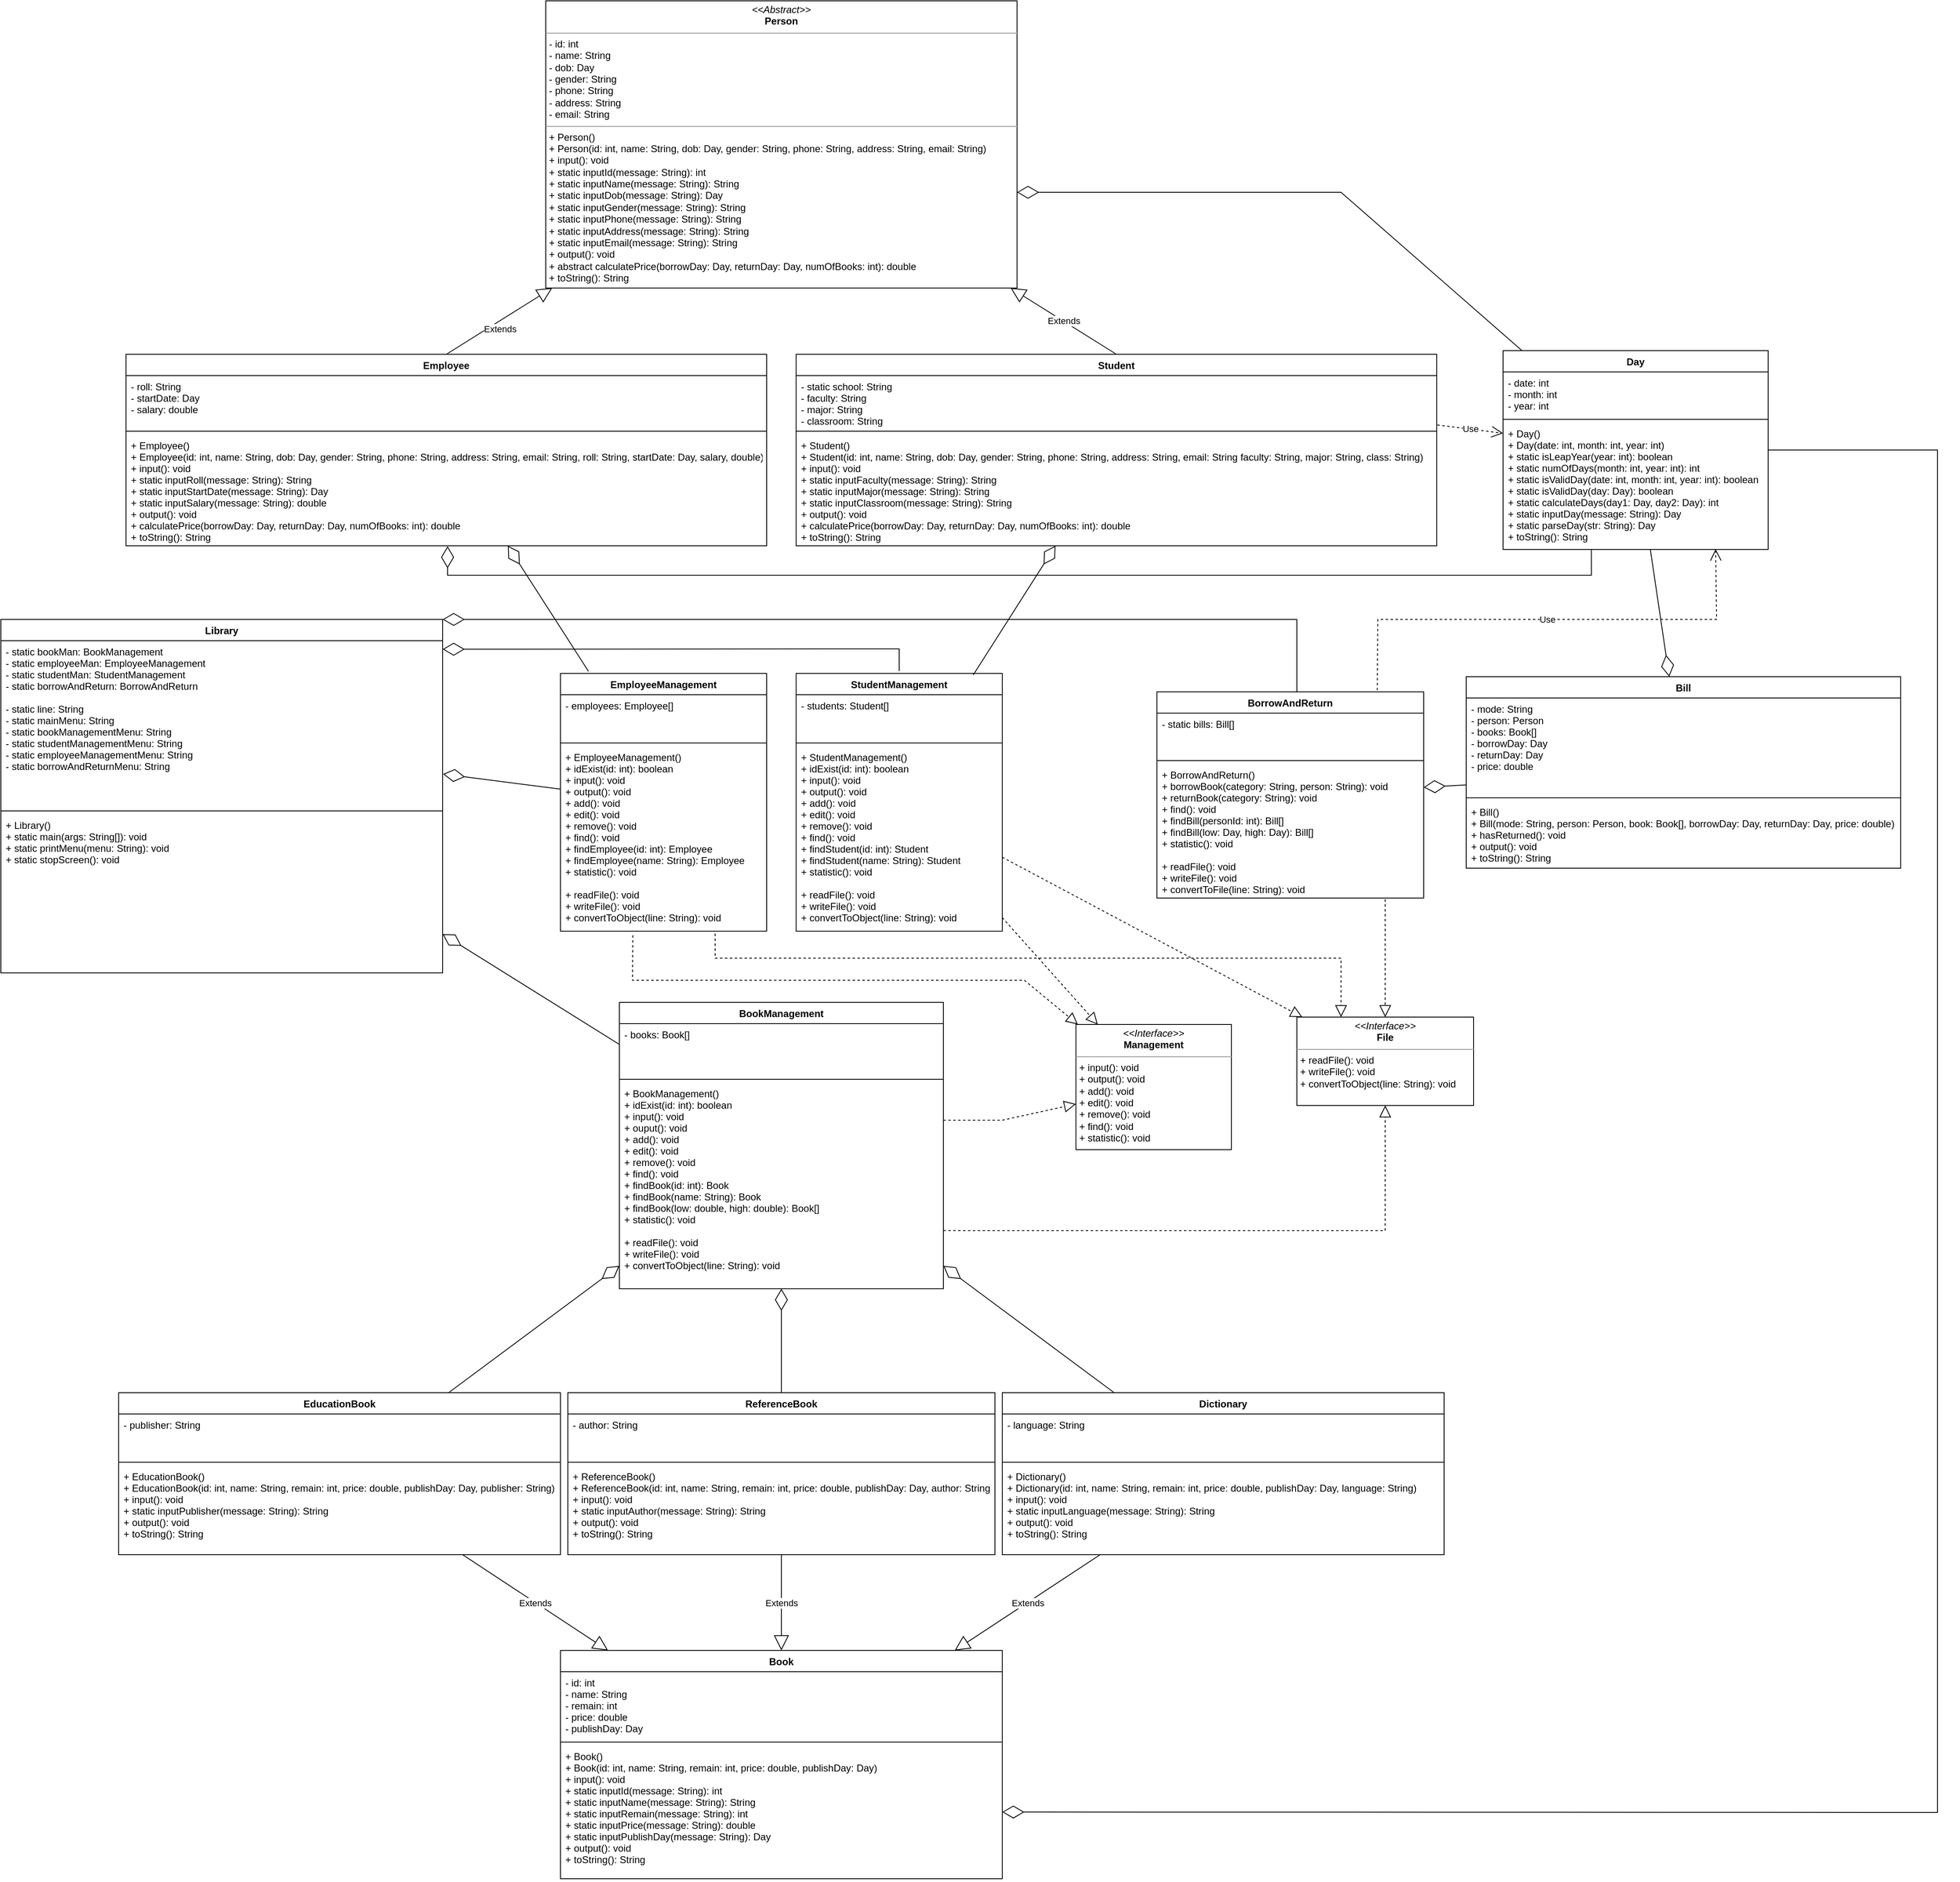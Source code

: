 <mxfile version="20.2.3" type="device"><diagram id="C5RBs43oDa-KdzZeNtuy" name="Page-1"><mxGraphModel dx="1278" dy="641" grid="1" gridSize="9" guides="1" tooltips="1" connect="1" arrows="1" fold="1" page="1" pageScale="1" pageWidth="3300" pageHeight="2339" math="0" shadow="0"><root><mxCell id="WIyWlLk6GJQsqaUBKTNV-0"/><mxCell id="WIyWlLk6GJQsqaUBKTNV-1" parent="WIyWlLk6GJQsqaUBKTNV-0"/><mxCell id="v8ePp3_EXkpt7wRe1PM3-12" value="Employee" style="swimlane;fontStyle=1;align=center;verticalAlign=top;childLayout=stackLayout;horizontal=1;startSize=26;horizontalStack=0;resizeParent=1;resizeParentMax=0;resizeLast=0;collapsible=1;marginBottom=0;" parent="WIyWlLk6GJQsqaUBKTNV-1" vertex="1"><mxGeometry x="666" y="468" width="783" height="234" as="geometry"/></mxCell><mxCell id="v8ePp3_EXkpt7wRe1PM3-13" value="- roll: String&#10;- startDate: Day&#10;- salary: double" style="text;strokeColor=none;fillColor=none;align=left;verticalAlign=top;spacingLeft=4;spacingRight=4;overflow=hidden;rotatable=0;points=[[0,0.5],[1,0.5]];portConstraint=eastwest;" parent="v8ePp3_EXkpt7wRe1PM3-12" vertex="1"><mxGeometry y="26" width="783" height="64" as="geometry"/></mxCell><mxCell id="v8ePp3_EXkpt7wRe1PM3-14" value="" style="line;strokeWidth=1;fillColor=none;align=left;verticalAlign=middle;spacingTop=-1;spacingLeft=3;spacingRight=3;rotatable=0;labelPosition=right;points=[];portConstraint=eastwest;" parent="v8ePp3_EXkpt7wRe1PM3-12" vertex="1"><mxGeometry y="90" width="783" height="8" as="geometry"/></mxCell><mxCell id="v8ePp3_EXkpt7wRe1PM3-15" value="+ Employee()&#10;+ Employee(id: int, name: String, dob: Day, gender: String, phone: String, address: String, email: String, roll: String, startDate: Day, salary, double)&#10;+ input(): void&#10;+ static inputRoll(message: String): String&#10;+ static inputStartDate(message: String): Day&#10;+ static inputSalary(message: String): double&#10;+ output(): void&#10;+ calculatePrice(borrowDay: Day, returnDay: Day, numOfBooks: int): double&#10;+ toString(): String" style="text;strokeColor=none;fillColor=none;align=left;verticalAlign=top;spacingLeft=4;spacingRight=4;overflow=hidden;rotatable=0;points=[[0,0.5],[1,0.5]];portConstraint=eastwest;" parent="v8ePp3_EXkpt7wRe1PM3-12" vertex="1"><mxGeometry y="98" width="783" height="136" as="geometry"/></mxCell><mxCell id="v8ePp3_EXkpt7wRe1PM3-16" value="Student" style="swimlane;fontStyle=1;align=center;verticalAlign=top;childLayout=stackLayout;horizontal=1;startSize=26;horizontalStack=0;resizeParent=1;resizeParentMax=0;resizeLast=0;collapsible=1;marginBottom=0;fontColor=default;" parent="WIyWlLk6GJQsqaUBKTNV-1" vertex="1"><mxGeometry x="1485" y="468" width="783" height="234" as="geometry"/></mxCell><mxCell id="v8ePp3_EXkpt7wRe1PM3-17" value="- static school: String&#10;- faculty: String&#10;- major: String&#10;- classroom: String" style="text;strokeColor=none;fillColor=none;align=left;verticalAlign=top;spacingLeft=4;spacingRight=4;overflow=hidden;rotatable=0;points=[[0,0.5],[1,0.5]];portConstraint=eastwest;" parent="v8ePp3_EXkpt7wRe1PM3-16" vertex="1"><mxGeometry y="26" width="783" height="64" as="geometry"/></mxCell><mxCell id="v8ePp3_EXkpt7wRe1PM3-18" value="" style="line;strokeWidth=1;fillColor=none;align=left;verticalAlign=middle;spacingTop=-1;spacingLeft=3;spacingRight=3;rotatable=0;labelPosition=right;points=[];portConstraint=eastwest;" parent="v8ePp3_EXkpt7wRe1PM3-16" vertex="1"><mxGeometry y="90" width="783" height="8" as="geometry"/></mxCell><mxCell id="v8ePp3_EXkpt7wRe1PM3-19" value="+ Student()&#10;+ Student(id: int, name: String, dob: Day, gender: String, phone: String, address: String, email: String faculty: String, major: String, class: String)&#10;+ input(): void&#10;+ static inputFaculty(message: String): String&#10;+ static inputMajor(message: String): String&#10;+ static inputClassroom(message: String): String&#10;+ output(): void&#10;+ calculatePrice(borrowDay: Day, returnDay: Day, numOfBooks: int): double&#10;+ toString(): String" style="text;strokeColor=none;fillColor=none;align=left;verticalAlign=top;spacingLeft=4;spacingRight=4;overflow=hidden;rotatable=0;points=[[0,0.5],[1,0.5]];portConstraint=eastwest;" parent="v8ePp3_EXkpt7wRe1PM3-16" vertex="1"><mxGeometry y="98" width="783" height="136" as="geometry"/></mxCell><mxCell id="v8ePp3_EXkpt7wRe1PM3-20" value="BorrowAndReturn" style="swimlane;fontStyle=1;align=center;verticalAlign=top;childLayout=stackLayout;horizontal=1;startSize=26;horizontalStack=0;resizeParent=1;resizeParentMax=0;resizeLast=0;collapsible=1;marginBottom=0;" parent="WIyWlLk6GJQsqaUBKTNV-1" vertex="1"><mxGeometry x="1926" y="880.5" width="326" height="252" as="geometry"/></mxCell><mxCell id="v8ePp3_EXkpt7wRe1PM3-21" value="- static bills: Bill[]" style="text;strokeColor=none;fillColor=none;align=left;verticalAlign=top;spacingLeft=4;spacingRight=4;overflow=hidden;rotatable=0;points=[[0,0.5],[1,0.5]];portConstraint=eastwest;" parent="v8ePp3_EXkpt7wRe1PM3-20" vertex="1"><mxGeometry y="26" width="326" height="54" as="geometry"/></mxCell><mxCell id="v8ePp3_EXkpt7wRe1PM3-22" value="" style="line;strokeWidth=1;fillColor=none;align=left;verticalAlign=middle;spacingTop=-1;spacingLeft=3;spacingRight=3;rotatable=0;labelPosition=right;points=[];portConstraint=eastwest;" parent="v8ePp3_EXkpt7wRe1PM3-20" vertex="1"><mxGeometry y="80" width="326" height="8" as="geometry"/></mxCell><mxCell id="v8ePp3_EXkpt7wRe1PM3-23" value="+ BorrowAndReturn()&#10;+ borrowBook(category: String, person: String): void&#10;+ returnBook(category: String): void&#10;+ find(): void&#10;+ findBill(personId: int): Bill[]&#10;+ findBill(low: Day, high: Day): Bill[]&#10;+ statistic(): void&#10;&#10;+ readFile(): void&#10;+ writeFile(): void&#10;+ convertToFile(line: String): void" style="text;strokeColor=none;fillColor=none;align=left;verticalAlign=top;spacingLeft=4;spacingRight=4;overflow=hidden;rotatable=0;points=[[0,0.5],[1,0.5]];portConstraint=eastwest;" parent="v8ePp3_EXkpt7wRe1PM3-20" vertex="1"><mxGeometry y="88" width="326" height="164" as="geometry"/></mxCell><mxCell id="v8ePp3_EXkpt7wRe1PM3-24" value="Day" style="swimlane;fontStyle=1;align=center;verticalAlign=top;childLayout=stackLayout;horizontal=1;startSize=26;horizontalStack=0;resizeParent=1;resizeParentMax=0;resizeLast=0;collapsible=1;marginBottom=0;" parent="WIyWlLk6GJQsqaUBKTNV-1" vertex="1"><mxGeometry x="2349" y="463.5" width="324" height="243" as="geometry"/></mxCell><mxCell id="v8ePp3_EXkpt7wRe1PM3-25" value="- date: int&#10;- month: int&#10;- year: int" style="text;strokeColor=none;fillColor=none;align=left;verticalAlign=top;spacingLeft=4;spacingRight=4;overflow=hidden;rotatable=0;points=[[0,0.5],[1,0.5]];portConstraint=eastwest;" parent="v8ePp3_EXkpt7wRe1PM3-24" vertex="1"><mxGeometry y="26" width="324" height="54" as="geometry"/></mxCell><mxCell id="v8ePp3_EXkpt7wRe1PM3-26" value="" style="line;strokeWidth=1;fillColor=none;align=left;verticalAlign=middle;spacingTop=-1;spacingLeft=3;spacingRight=3;rotatable=0;labelPosition=right;points=[];portConstraint=eastwest;" parent="v8ePp3_EXkpt7wRe1PM3-24" vertex="1"><mxGeometry y="80" width="324" height="8" as="geometry"/></mxCell><mxCell id="v8ePp3_EXkpt7wRe1PM3-27" value="+ Day()&#10;+ Day(date: int, month: int, year: int)&#10;+ static isLeapYear(year: int): boolean&#10;+ static numOfDays(month: int, year: int): int&#10;+ static isValidDay(date: int, month: int, year: int): boolean&#10;+ static isValidDay(day: Day): boolean&#10;+ static calculateDays(day1: Day, day2: Day): int&#10;+ static inputDay(message: String): Day&#10;+ static parseDay(str: String): Day&#10;+ toString(): String" style="text;strokeColor=none;fillColor=none;align=left;verticalAlign=top;spacingLeft=4;spacingRight=4;overflow=hidden;rotatable=0;points=[[0,0.5],[1,0.5]];portConstraint=eastwest;" parent="v8ePp3_EXkpt7wRe1PM3-24" vertex="1"><mxGeometry y="88" width="324" height="155" as="geometry"/></mxCell><mxCell id="v8ePp3_EXkpt7wRe1PM3-28" value="Extends" style="endArrow=block;endSize=16;endFill=0;html=1;rounded=0;exitX=0.5;exitY=0;exitDx=0;exitDy=0;" parent="WIyWlLk6GJQsqaUBKTNV-1" source="v8ePp3_EXkpt7wRe1PM3-12" target="s4W1HUwXGuZYnKaPPdGV-6" edge="1"><mxGeometry x="-0.059" y="-9" width="160" relative="1" as="geometry"><mxPoint x="1481.5" y="450" as="sourcePoint"/><mxPoint x="1323" y="424" as="targetPoint"/><Array as="points"/><mxPoint as="offset"/></mxGeometry></mxCell><mxCell id="v8ePp3_EXkpt7wRe1PM3-29" value="Extends" style="endArrow=block;endSize=16;endFill=0;html=1;rounded=0;exitX=0.5;exitY=0;exitDx=0;exitDy=0;" parent="WIyWlLk6GJQsqaUBKTNV-1" source="v8ePp3_EXkpt7wRe1PM3-16" target="s4W1HUwXGuZYnKaPPdGV-6" edge="1"><mxGeometry width="160" relative="1" as="geometry"><mxPoint x="1481.5" y="450" as="sourcePoint"/><mxPoint x="1611.0" y="424" as="targetPoint"/><Array as="points"/></mxGeometry></mxCell><mxCell id="v8ePp3_EXkpt7wRe1PM3-30" value="Book" style="swimlane;fontStyle=1;align=center;verticalAlign=top;childLayout=stackLayout;horizontal=1;startSize=26;horizontalStack=0;resizeParent=1;resizeParentMax=0;resizeLast=0;collapsible=1;marginBottom=0;" parent="WIyWlLk6GJQsqaUBKTNV-1" vertex="1"><mxGeometry x="1197" y="2052" width="540" height="279" as="geometry"/></mxCell><mxCell id="v8ePp3_EXkpt7wRe1PM3-31" value="- id: int&#10;- name: String&#10;- remain: int&#10;- price: double&#10;- publishDay: Day" style="text;strokeColor=none;fillColor=none;align=left;verticalAlign=top;spacingLeft=4;spacingRight=4;overflow=hidden;rotatable=0;points=[[0,0.5],[1,0.5]];portConstraint=eastwest;" parent="v8ePp3_EXkpt7wRe1PM3-30" vertex="1"><mxGeometry y="26" width="540" height="82" as="geometry"/></mxCell><mxCell id="v8ePp3_EXkpt7wRe1PM3-32" value="" style="line;strokeWidth=1;fillColor=none;align=left;verticalAlign=middle;spacingTop=-1;spacingLeft=3;spacingRight=3;rotatable=0;labelPosition=right;points=[];portConstraint=eastwest;" parent="v8ePp3_EXkpt7wRe1PM3-30" vertex="1"><mxGeometry y="108" width="540" height="8" as="geometry"/></mxCell><mxCell id="v8ePp3_EXkpt7wRe1PM3-33" value="+ Book()&#10;+ Book(id: int, name: String, remain: int, price: double, publishDay: Day)&#10;+ input(): void&#10;+ static inputId(message: String): int&#10;+ static inputName(message: String): String&#10;+ static inputRemain(message: String): int&#10;+ static inputPrice(message: String): double&#10;+ static inputPublishDay(message: String): Day&#10;+ output(): void&#10;+ toString(): String" style="text;strokeColor=none;fillColor=none;align=left;verticalAlign=top;spacingLeft=4;spacingRight=4;overflow=hidden;rotatable=0;points=[[0,0.5],[1,0.5]];portConstraint=eastwest;" parent="v8ePp3_EXkpt7wRe1PM3-30" vertex="1"><mxGeometry y="116" width="540" height="163" as="geometry"/></mxCell><mxCell id="v8ePp3_EXkpt7wRe1PM3-34" value="BookManagement" style="swimlane;fontStyle=1;align=center;verticalAlign=top;childLayout=stackLayout;horizontal=1;startSize=26;horizontalStack=0;resizeParent=1;resizeParentMax=0;resizeLast=0;collapsible=1;marginBottom=0;" parent="WIyWlLk6GJQsqaUBKTNV-1" vertex="1"><mxGeometry x="1269" y="1260" width="396" height="350" as="geometry"/></mxCell><mxCell id="v8ePp3_EXkpt7wRe1PM3-35" value="- books: Book[]" style="text;strokeColor=none;fillColor=none;align=left;verticalAlign=top;spacingLeft=4;spacingRight=4;overflow=hidden;rotatable=0;points=[[0,0.5],[1,0.5]];portConstraint=eastwest;" parent="v8ePp3_EXkpt7wRe1PM3-34" vertex="1"><mxGeometry y="26" width="396" height="64" as="geometry"/></mxCell><mxCell id="v8ePp3_EXkpt7wRe1PM3-36" value="" style="line;strokeWidth=1;fillColor=none;align=left;verticalAlign=middle;spacingTop=-1;spacingLeft=3;spacingRight=3;rotatable=0;labelPosition=right;points=[];portConstraint=eastwest;" parent="v8ePp3_EXkpt7wRe1PM3-34" vertex="1"><mxGeometry y="90" width="396" height="8" as="geometry"/></mxCell><mxCell id="v8ePp3_EXkpt7wRe1PM3-37" value="+ BookManagement()&#10;+ idExist(id: int): boolean&#10;+ input(): void&#10;+ ouput(): void&#10;+ add(): void&#10;+ edit(): void&#10;+ remove(): void&#10;+ find(): void&#10;+ findBook(id: int): Book&#10;+ findBook(name: String): Book&#10;+ findBook(low: double, high: double): Book[]&#10;+ statistic(): void&#10;&#10;+ readFile(): void&#10;+ writeFile(): void&#10;+ convertToObject(line: String): void" style="text;strokeColor=none;fillColor=none;align=left;verticalAlign=top;spacingLeft=4;spacingRight=4;overflow=hidden;rotatable=0;points=[[0,0.5],[1,0.5]];portConstraint=eastwest;" parent="v8ePp3_EXkpt7wRe1PM3-34" vertex="1"><mxGeometry y="98" width="396" height="252" as="geometry"/></mxCell><mxCell id="v8ePp3_EXkpt7wRe1PM3-54" value="StudentManagement" style="swimlane;fontStyle=1;align=center;verticalAlign=top;childLayout=stackLayout;horizontal=1;startSize=26;horizontalStack=0;resizeParent=1;resizeParentMax=0;resizeLast=0;collapsible=1;marginBottom=0;" parent="WIyWlLk6GJQsqaUBKTNV-1" vertex="1"><mxGeometry x="1485" y="858" width="252" height="315" as="geometry"/></mxCell><mxCell id="v8ePp3_EXkpt7wRe1PM3-55" value="- students: Student[]" style="text;strokeColor=none;fillColor=none;align=left;verticalAlign=top;spacingLeft=4;spacingRight=4;overflow=hidden;rotatable=0;points=[[0,0.5],[1,0.5]];portConstraint=eastwest;" parent="v8ePp3_EXkpt7wRe1PM3-54" vertex="1"><mxGeometry y="26" width="252" height="55" as="geometry"/></mxCell><mxCell id="v8ePp3_EXkpt7wRe1PM3-56" value="" style="line;strokeWidth=1;fillColor=none;align=left;verticalAlign=middle;spacingTop=-1;spacingLeft=3;spacingRight=3;rotatable=0;labelPosition=right;points=[];portConstraint=eastwest;" parent="v8ePp3_EXkpt7wRe1PM3-54" vertex="1"><mxGeometry y="81" width="252" height="8" as="geometry"/></mxCell><mxCell id="v8ePp3_EXkpt7wRe1PM3-57" value="+ StudentManagement()&#10;+ idExist(id: int): boolean&#10;+ input(): void&#10;+ output(): void&#10;+ add(): void&#10;+ edit(): void&#10;+ remove(): void&#10;+ find(): void&#10;+ findStudent(id: int): Student&#10;+ findStudent(name: String): Student&#10;+ statistic(): void&#10;&#10;+ readFile(): void&#10;+ writeFile(): void&#10;+ convertToObject(line: String): void" style="text;strokeColor=none;fillColor=none;align=left;verticalAlign=top;spacingLeft=4;spacingRight=4;overflow=hidden;rotatable=0;points=[[0,0.5],[1,0.5]];portConstraint=eastwest;" parent="v8ePp3_EXkpt7wRe1PM3-54" vertex="1"><mxGeometry y="89" width="252" height="226" as="geometry"/></mxCell><mxCell id="v8ePp3_EXkpt7wRe1PM3-58" value="Library" style="swimlane;fontStyle=1;align=center;verticalAlign=top;childLayout=stackLayout;horizontal=1;startSize=26;horizontalStack=0;resizeParent=1;resizeParentMax=0;resizeLast=0;collapsible=1;marginBottom=0;" parent="WIyWlLk6GJQsqaUBKTNV-1" vertex="1"><mxGeometry x="513" y="792" width="540" height="432" as="geometry"/></mxCell><mxCell id="v8ePp3_EXkpt7wRe1PM3-59" value="- static bookMan: BookManagement&#10;- static employeeMan: EmployeeManagement&#10;- static studentMan: StudentManagement&#10;- static borrowAndReturn: BorrowAndReturn&#10;&#10;- static line: String&#10;- static mainMenu: String&#10;- static bookManagementMenu: String&#10;- static studentManagementMenu: String&#10;- static employeeManagementMenu: String&#10;- static borrowAndReturnMenu: String" style="text;strokeColor=none;fillColor=none;align=left;verticalAlign=top;spacingLeft=4;spacingRight=4;overflow=hidden;rotatable=0;points=[[0,0.5],[1,0.5]];portConstraint=eastwest;" parent="v8ePp3_EXkpt7wRe1PM3-58" vertex="1"><mxGeometry y="26" width="540" height="204" as="geometry"/></mxCell><mxCell id="v8ePp3_EXkpt7wRe1PM3-60" value="" style="line;strokeWidth=1;fillColor=none;align=left;verticalAlign=middle;spacingTop=-1;spacingLeft=3;spacingRight=3;rotatable=0;labelPosition=right;points=[];portConstraint=eastwest;" parent="v8ePp3_EXkpt7wRe1PM3-58" vertex="1"><mxGeometry y="230" width="540" height="8" as="geometry"/></mxCell><mxCell id="v8ePp3_EXkpt7wRe1PM3-61" value="+ Library()&#10;+ static main(args: String[]): void&#10;+ static printMenu(menu: String): void&#10;+ static stopScreen(): void" style="text;strokeColor=none;fillColor=none;align=left;verticalAlign=top;spacingLeft=4;spacingRight=4;overflow=hidden;rotatable=0;points=[[0,0.5],[1,0.5]];portConstraint=eastwest;" parent="v8ePp3_EXkpt7wRe1PM3-58" vertex="1"><mxGeometry y="238" width="540" height="194" as="geometry"/></mxCell><mxCell id="v8ePp3_EXkpt7wRe1PM3-69" value="EmployeeManagement" style="swimlane;fontStyle=1;align=center;verticalAlign=top;childLayout=stackLayout;horizontal=1;startSize=26;horizontalStack=0;resizeParent=1;resizeParentMax=0;resizeLast=0;collapsible=1;marginBottom=0;" parent="WIyWlLk6GJQsqaUBKTNV-1" vertex="1"><mxGeometry x="1197" y="858" width="252" height="315" as="geometry"/></mxCell><mxCell id="v8ePp3_EXkpt7wRe1PM3-70" value="- employees: Employee[]" style="text;strokeColor=none;fillColor=none;align=left;verticalAlign=top;spacingLeft=4;spacingRight=4;overflow=hidden;rotatable=0;points=[[0,0.5],[1,0.5]];portConstraint=eastwest;" parent="v8ePp3_EXkpt7wRe1PM3-69" vertex="1"><mxGeometry y="26" width="252" height="55" as="geometry"/></mxCell><mxCell id="v8ePp3_EXkpt7wRe1PM3-71" value="" style="line;strokeWidth=1;fillColor=none;align=left;verticalAlign=middle;spacingTop=-1;spacingLeft=3;spacingRight=3;rotatable=0;labelPosition=right;points=[];portConstraint=eastwest;" parent="v8ePp3_EXkpt7wRe1PM3-69" vertex="1"><mxGeometry y="81" width="252" height="8" as="geometry"/></mxCell><mxCell id="v8ePp3_EXkpt7wRe1PM3-72" value="+ EmployeeManagement()&#10;+ idExist(id: int): boolean&#10;+ input(): void&#10;+ output(): void&#10;+ add(): void&#10;+ edit(): void&#10;+ remove(): void&#10;+ find(): void&#10;+ findEmployee(id: int): Employee&#10;+ findEmployee(name: String): Employee&#10;+ statistic(): void&#10;&#10;+ readFile(): void&#10;+ writeFile(): void&#10;+ convertToObject(line: String): void" style="text;strokeColor=none;fillColor=none;align=left;verticalAlign=top;spacingLeft=4;spacingRight=4;overflow=hidden;rotatable=0;points=[[0,0.5],[1,0.5]];portConstraint=eastwest;" parent="v8ePp3_EXkpt7wRe1PM3-69" vertex="1"><mxGeometry y="89" width="252" height="226" as="geometry"/></mxCell><mxCell id="v8ePp3_EXkpt7wRe1PM3-81" value="Bill" style="swimlane;fontStyle=1;align=center;verticalAlign=top;childLayout=stackLayout;horizontal=1;startSize=26;horizontalStack=0;resizeParent=1;resizeParentMax=0;resizeLast=0;collapsible=1;marginBottom=0;" parent="WIyWlLk6GJQsqaUBKTNV-1" vertex="1"><mxGeometry x="2304" y="862" width="531" height="234" as="geometry"/></mxCell><mxCell id="v8ePp3_EXkpt7wRe1PM3-82" value="- mode: String&#10;- person: Person&#10;- books: Book[]&#10;- borrowDay: Day&#10;- returnDay: Day&#10;- price: double" style="text;strokeColor=none;fillColor=none;align=left;verticalAlign=top;spacingLeft=4;spacingRight=4;overflow=hidden;rotatable=0;points=[[0,0.5],[1,0.5]];portConstraint=eastwest;" parent="v8ePp3_EXkpt7wRe1PM3-81" vertex="1"><mxGeometry y="26" width="531" height="118" as="geometry"/></mxCell><mxCell id="v8ePp3_EXkpt7wRe1PM3-83" value="" style="line;strokeWidth=1;fillColor=none;align=left;verticalAlign=middle;spacingTop=-1;spacingLeft=3;spacingRight=3;rotatable=0;labelPosition=right;points=[];portConstraint=eastwest;" parent="v8ePp3_EXkpt7wRe1PM3-81" vertex="1"><mxGeometry y="144" width="531" height="8" as="geometry"/></mxCell><mxCell id="v8ePp3_EXkpt7wRe1PM3-84" value="+ Bill()&#10;+ Bill(mode: String, person: Person, book: Book[], borrowDay: Day, returnDay: Day, price: double)&#10;+ hasReturned(): void&#10;+ output(): void&#10;+ toString(): String" style="text;strokeColor=none;fillColor=none;align=left;verticalAlign=top;spacingLeft=4;spacingRight=4;overflow=hidden;rotatable=0;points=[[0,0.5],[1,0.5]];portConstraint=eastwest;" parent="v8ePp3_EXkpt7wRe1PM3-81" vertex="1"><mxGeometry y="152" width="531" height="82" as="geometry"/></mxCell><mxCell id="v8ePp3_EXkpt7wRe1PM3-85" value="EducationBook" style="swimlane;fontStyle=1;align=center;verticalAlign=top;childLayout=stackLayout;horizontal=1;startSize=26;horizontalStack=0;resizeParent=1;resizeParentMax=0;resizeLast=0;collapsible=1;marginBottom=0;" parent="WIyWlLk6GJQsqaUBKTNV-1" vertex="1"><mxGeometry x="657" y="1737" width="540" height="198" as="geometry"/></mxCell><mxCell id="v8ePp3_EXkpt7wRe1PM3-86" value="- publisher: String" style="text;strokeColor=none;fillColor=none;align=left;verticalAlign=top;spacingLeft=4;spacingRight=4;overflow=hidden;rotatable=0;points=[[0,0.5],[1,0.5]];portConstraint=eastwest;" parent="v8ePp3_EXkpt7wRe1PM3-85" vertex="1"><mxGeometry y="26" width="540" height="55" as="geometry"/></mxCell><mxCell id="v8ePp3_EXkpt7wRe1PM3-87" value="" style="line;strokeWidth=1;fillColor=none;align=left;verticalAlign=middle;spacingTop=-1;spacingLeft=3;spacingRight=3;rotatable=0;labelPosition=right;points=[];portConstraint=eastwest;" parent="v8ePp3_EXkpt7wRe1PM3-85" vertex="1"><mxGeometry y="81" width="540" height="8" as="geometry"/></mxCell><mxCell id="v8ePp3_EXkpt7wRe1PM3-88" value="+ EducationBook()&#10;+ EducationBook(id: int, name: String, remain: int, price: double, publishDay: Day, publisher: String)&#10;+ input(): void&#10;+ static inputPublisher(message: String): String&#10;+ output(): void&#10;+ toString(): String" style="text;strokeColor=none;fillColor=none;align=left;verticalAlign=top;spacingLeft=4;spacingRight=4;overflow=hidden;rotatable=0;points=[[0,0.5],[1,0.5]];portConstraint=eastwest;" parent="v8ePp3_EXkpt7wRe1PM3-85" vertex="1"><mxGeometry y="89" width="540" height="109" as="geometry"/></mxCell><mxCell id="v8ePp3_EXkpt7wRe1PM3-89" value="ReferenceBook" style="swimlane;fontStyle=1;align=center;verticalAlign=top;childLayout=stackLayout;horizontal=1;startSize=26;horizontalStack=0;resizeParent=1;resizeParentMax=0;resizeLast=0;collapsible=1;marginBottom=0;" parent="WIyWlLk6GJQsqaUBKTNV-1" vertex="1"><mxGeometry x="1206" y="1737" width="522" height="198" as="geometry"/></mxCell><mxCell id="v8ePp3_EXkpt7wRe1PM3-90" value="- author: String" style="text;strokeColor=none;fillColor=none;align=left;verticalAlign=top;spacingLeft=4;spacingRight=4;overflow=hidden;rotatable=0;points=[[0,0.5],[1,0.5]];portConstraint=eastwest;" parent="v8ePp3_EXkpt7wRe1PM3-89" vertex="1"><mxGeometry y="26" width="522" height="55" as="geometry"/></mxCell><mxCell id="v8ePp3_EXkpt7wRe1PM3-91" value="" style="line;strokeWidth=1;fillColor=none;align=left;verticalAlign=middle;spacingTop=-1;spacingLeft=3;spacingRight=3;rotatable=0;labelPosition=right;points=[];portConstraint=eastwest;" parent="v8ePp3_EXkpt7wRe1PM3-89" vertex="1"><mxGeometry y="81" width="522" height="8" as="geometry"/></mxCell><mxCell id="v8ePp3_EXkpt7wRe1PM3-92" value="+ ReferenceBook()&#10;+ ReferenceBook(id: int, name: String, remain: int, price: double, publishDay: Day, author: String)&#10;+ input(): void&#10;+ static inputAuthor(message: String): String&#10;+ output(): void&#10;+ toString(): String" style="text;strokeColor=none;fillColor=none;align=left;verticalAlign=top;spacingLeft=4;spacingRight=4;overflow=hidden;rotatable=0;points=[[0,0.5],[1,0.5]];portConstraint=eastwest;" parent="v8ePp3_EXkpt7wRe1PM3-89" vertex="1"><mxGeometry y="89" width="522" height="109" as="geometry"/></mxCell><mxCell id="v8ePp3_EXkpt7wRe1PM3-93" value="Extends" style="endArrow=block;endSize=16;endFill=0;html=1;rounded=0;" parent="WIyWlLk6GJQsqaUBKTNV-1" source="v8ePp3_EXkpt7wRe1PM3-85" target="v8ePp3_EXkpt7wRe1PM3-30" edge="1"><mxGeometry width="160" relative="1" as="geometry"><mxPoint x="720" y="1243" as="sourcePoint"/><mxPoint x="880" y="1243" as="targetPoint"/><Array as="points"/></mxGeometry></mxCell><mxCell id="v8ePp3_EXkpt7wRe1PM3-94" value="Extends" style="endArrow=block;endSize=16;endFill=0;html=1;rounded=0;" parent="WIyWlLk6GJQsqaUBKTNV-1" source="v8ePp3_EXkpt7wRe1PM3-89" target="v8ePp3_EXkpt7wRe1PM3-30" edge="1"><mxGeometry width="160" relative="1" as="geometry"><mxPoint x="720" y="1243" as="sourcePoint"/><mxPoint x="880" y="1243" as="targetPoint"/></mxGeometry></mxCell><mxCell id="v8ePp3_EXkpt7wRe1PM3-99" value="Dictionary" style="swimlane;fontStyle=1;align=center;verticalAlign=top;childLayout=stackLayout;horizontal=1;startSize=26;horizontalStack=0;resizeParent=1;resizeParentMax=0;resizeLast=0;collapsible=1;marginBottom=0;" parent="WIyWlLk6GJQsqaUBKTNV-1" vertex="1"><mxGeometry x="1737" y="1737" width="540" height="198" as="geometry"/></mxCell><mxCell id="v8ePp3_EXkpt7wRe1PM3-100" value="- language: String" style="text;strokeColor=none;fillColor=none;align=left;verticalAlign=top;spacingLeft=4;spacingRight=4;overflow=hidden;rotatable=0;points=[[0,0.5],[1,0.5]];portConstraint=eastwest;" parent="v8ePp3_EXkpt7wRe1PM3-99" vertex="1"><mxGeometry y="26" width="540" height="55" as="geometry"/></mxCell><mxCell id="v8ePp3_EXkpt7wRe1PM3-101" value="" style="line;strokeWidth=1;fillColor=none;align=left;verticalAlign=middle;spacingTop=-1;spacingLeft=3;spacingRight=3;rotatable=0;labelPosition=right;points=[];portConstraint=eastwest;" parent="v8ePp3_EXkpt7wRe1PM3-99" vertex="1"><mxGeometry y="81" width="540" height="8" as="geometry"/></mxCell><mxCell id="v8ePp3_EXkpt7wRe1PM3-102" value="+ Dictionary()&#10;+ Dictionary(id: int, name: String, remain: int, price: double, publishDay: Day, language: String)&#10;+ input(): void&#10;+ static inputLanguage(message: String): String&#10;+ output(): void&#10;+ toString(): String" style="text;strokeColor=none;fillColor=none;align=left;verticalAlign=top;spacingLeft=4;spacingRight=4;overflow=hidden;rotatable=0;points=[[0,0.5],[1,0.5]];portConstraint=eastwest;" parent="v8ePp3_EXkpt7wRe1PM3-99" vertex="1"><mxGeometry y="89" width="540" height="109" as="geometry"/></mxCell><mxCell id="v8ePp3_EXkpt7wRe1PM3-104" value="Extends" style="endArrow=block;endSize=16;endFill=0;html=1;rounded=0;" parent="WIyWlLk6GJQsqaUBKTNV-1" source="v8ePp3_EXkpt7wRe1PM3-99" target="v8ePp3_EXkpt7wRe1PM3-30" edge="1"><mxGeometry width="160" relative="1" as="geometry"><mxPoint x="790" y="1423" as="sourcePoint"/><mxPoint x="950" y="1423" as="targetPoint"/><Array as="points"/></mxGeometry></mxCell><mxCell id="v8ePp3_EXkpt7wRe1PM3-112" value="" style="endArrow=block;dashed=1;endFill=0;endSize=12;html=1;rounded=0;fontColor=default;" parent="WIyWlLk6GJQsqaUBKTNV-1" target="oAsTpLrrzVJR1WBQ7VnR-7" edge="1"><mxGeometry width="160" relative="1" as="geometry"><mxPoint x="1665" y="1404" as="sourcePoint"/><mxPoint x="1780" y="1179" as="targetPoint"/><Array as="points"><mxPoint x="1737" y="1404"/></Array></mxGeometry></mxCell><mxCell id="v8ePp3_EXkpt7wRe1PM3-113" value="" style="endArrow=block;dashed=1;endFill=0;endSize=12;html=1;rounded=0;fontColor=default;exitX=0.351;exitY=1.022;exitDx=0;exitDy=0;exitPerimeter=0;" parent="WIyWlLk6GJQsqaUBKTNV-1" source="v8ePp3_EXkpt7wRe1PM3-72" target="oAsTpLrrzVJR1WBQ7VnR-7" edge="1"><mxGeometry width="160" relative="1" as="geometry"><mxPoint x="1620" y="1179" as="sourcePoint"/><mxPoint x="1953" y="1206" as="targetPoint"/><Array as="points"><mxPoint x="1285" y="1233"/><mxPoint x="1764" y="1233"/></Array></mxGeometry></mxCell><mxCell id="v8ePp3_EXkpt7wRe1PM3-114" value="" style="endArrow=block;dashed=1;endFill=0;endSize=12;html=1;rounded=0;fontColor=default;" parent="WIyWlLk6GJQsqaUBKTNV-1" source="v8ePp3_EXkpt7wRe1PM3-54" target="oAsTpLrrzVJR1WBQ7VnR-7" edge="1"><mxGeometry width="160" relative="1" as="geometry"><mxPoint x="1800" y="1233" as="sourcePoint"/><mxPoint x="1960" y="1233" as="targetPoint"/></mxGeometry></mxCell><mxCell id="oAsTpLrrzVJR1WBQ7VnR-7" value="&lt;p style=&quot;margin:0px;margin-top:4px;text-align:center;&quot;&gt;&lt;i&gt;&amp;lt;&amp;lt;Interface&amp;gt;&amp;gt;&lt;/i&gt;&lt;br&gt;&lt;b&gt;Management&lt;/b&gt;&lt;/p&gt;&lt;hr size=&quot;1&quot;&gt;&lt;p style=&quot;margin:0px;margin-left:4px;&quot;&gt;+ input(): void&lt;/p&gt;&lt;p style=&quot;margin:0px;margin-left:4px;&quot;&gt;+ output(): void&lt;/p&gt;&lt;p style=&quot;margin:0px;margin-left:4px;&quot;&gt;+ add(): void&lt;/p&gt;&lt;p style=&quot;margin:0px;margin-left:4px;&quot;&gt;+ edit(): void&lt;/p&gt;&lt;p style=&quot;margin:0px;margin-left:4px;&quot;&gt;+ remove(): void&lt;/p&gt;&lt;p style=&quot;margin:0px;margin-left:4px;&quot;&gt;+ find(): void&lt;/p&gt;&lt;p style=&quot;margin:0px;margin-left:4px;&quot;&gt;+ statistic(): void&lt;/p&gt;" style="verticalAlign=top;align=left;overflow=fill;fontSize=12;fontFamily=Helvetica;html=1;" parent="WIyWlLk6GJQsqaUBKTNV-1" vertex="1"><mxGeometry x="1827" y="1287" width="190" height="153" as="geometry"/></mxCell><mxCell id="oAsTpLrrzVJR1WBQ7VnR-8" value="" style="endArrow=diamondThin;endFill=0;endSize=24;html=1;rounded=0;" parent="WIyWlLk6GJQsqaUBKTNV-1" source="v8ePp3_EXkpt7wRe1PM3-24" edge="1"><mxGeometry width="160" relative="1" as="geometry"><mxPoint x="1863" y="297" as="sourcePoint"/><mxPoint x="1755" y="270" as="targetPoint"/><Array as="points"><mxPoint x="2151" y="270"/></Array></mxGeometry></mxCell><mxCell id="oAsTpLrrzVJR1WBQ7VnR-9" value="" style="endArrow=diamondThin;endFill=0;endSize=24;html=1;rounded=0;entryX=0.502;entryY=1.004;entryDx=0;entryDy=0;entryPerimeter=0;exitX=0.333;exitY=0.999;exitDx=0;exitDy=0;exitPerimeter=0;" parent="WIyWlLk6GJQsqaUBKTNV-1" source="v8ePp3_EXkpt7wRe1PM3-27" target="v8ePp3_EXkpt7wRe1PM3-15" edge="1"><mxGeometry width="160" relative="1" as="geometry"><mxPoint x="2457" y="711" as="sourcePoint"/><mxPoint x="1287" y="693" as="targetPoint"/><Array as="points"><mxPoint x="2457" y="738"/><mxPoint x="1059" y="738"/></Array></mxGeometry></mxCell><mxCell id="oAsTpLrrzVJR1WBQ7VnR-10" value="" style="endArrow=diamondThin;endFill=0;endSize=24;html=1;rounded=0;exitX=0.859;exitY=0.006;exitDx=0;exitDy=0;exitPerimeter=0;" parent="WIyWlLk6GJQsqaUBKTNV-1" source="v8ePp3_EXkpt7wRe1PM3-54" target="v8ePp3_EXkpt7wRe1PM3-16" edge="1"><mxGeometry width="160" relative="1" as="geometry"><mxPoint x="1701" y="855" as="sourcePoint"/><mxPoint x="1591" y="675" as="targetPoint"/></mxGeometry></mxCell><mxCell id="oAsTpLrrzVJR1WBQ7VnR-11" value="" style="endArrow=diamondThin;endFill=0;endSize=24;html=1;rounded=0;exitX=0.136;exitY=-0.008;exitDx=0;exitDy=0;exitPerimeter=0;" parent="WIyWlLk6GJQsqaUBKTNV-1" source="v8ePp3_EXkpt7wRe1PM3-69" target="v8ePp3_EXkpt7wRe1PM3-12" edge="1"><mxGeometry width="160" relative="1" as="geometry"><mxPoint x="1233" y="855" as="sourcePoint"/><mxPoint x="1233" y="693" as="targetPoint"/></mxGeometry></mxCell><mxCell id="oAsTpLrrzVJR1WBQ7VnR-12" value="" style="endArrow=diamondThin;endFill=0;endSize=24;html=1;rounded=0;entryX=1;entryY=0.051;entryDx=0;entryDy=0;entryPerimeter=0;" parent="WIyWlLk6GJQsqaUBKTNV-1" target="v8ePp3_EXkpt7wRe1PM3-59" edge="1"><mxGeometry width="160" relative="1" as="geometry"><mxPoint x="1611" y="855" as="sourcePoint"/><mxPoint x="1053" y="810" as="targetPoint"/><Array as="points"><mxPoint x="1611" y="828"/></Array></mxGeometry></mxCell><mxCell id="oAsTpLrrzVJR1WBQ7VnR-13" value="" style="endArrow=diamondThin;endFill=0;endSize=24;html=1;rounded=0;entryX=1.001;entryY=0.799;entryDx=0;entryDy=0;entryPerimeter=0;" parent="WIyWlLk6GJQsqaUBKTNV-1" source="v8ePp3_EXkpt7wRe1PM3-69" target="v8ePp3_EXkpt7wRe1PM3-59" edge="1"><mxGeometry width="160" relative="1" as="geometry"><mxPoint x="1143" y="963" as="sourcePoint"/><mxPoint x="1303" y="963" as="targetPoint"/></mxGeometry></mxCell><mxCell id="oAsTpLrrzVJR1WBQ7VnR-14" value="" style="endArrow=diamondThin;endFill=0;endSize=24;html=1;rounded=0;" parent="WIyWlLk6GJQsqaUBKTNV-1" source="v8ePp3_EXkpt7wRe1PM3-34" target="v8ePp3_EXkpt7wRe1PM3-58" edge="1"><mxGeometry width="160" relative="1" as="geometry"><mxPoint x="1251" y="1332" as="sourcePoint"/><mxPoint x="1053" y="1179" as="targetPoint"/></mxGeometry></mxCell><mxCell id="oAsTpLrrzVJR1WBQ7VnR-15" value="" style="endArrow=diamondThin;endFill=0;endSize=24;html=1;rounded=0;" parent="WIyWlLk6GJQsqaUBKTNV-1" source="v8ePp3_EXkpt7wRe1PM3-89" target="v8ePp3_EXkpt7wRe1PM3-34" edge="1"><mxGeometry width="160" relative="1" as="geometry"><mxPoint x="1431" y="1638" as="sourcePoint"/><mxPoint x="1591" y="1638" as="targetPoint"/><Array as="points"/></mxGeometry></mxCell><mxCell id="oAsTpLrrzVJR1WBQ7VnR-16" value="" style="endArrow=diamondThin;endFill=0;endSize=24;html=1;rounded=0;" parent="WIyWlLk6GJQsqaUBKTNV-1" source="v8ePp3_EXkpt7wRe1PM3-85" target="v8ePp3_EXkpt7wRe1PM3-34" edge="1"><mxGeometry width="160" relative="1" as="geometry"><mxPoint x="1449" y="1746" as="sourcePoint"/><mxPoint x="1609" y="1746" as="targetPoint"/></mxGeometry></mxCell><mxCell id="oAsTpLrrzVJR1WBQ7VnR-17" value="" style="endArrow=diamondThin;endFill=0;endSize=24;html=1;rounded=0;" parent="WIyWlLk6GJQsqaUBKTNV-1" source="v8ePp3_EXkpt7wRe1PM3-99" target="v8ePp3_EXkpt7wRe1PM3-34" edge="1"><mxGeometry width="160" relative="1" as="geometry"><mxPoint x="1746" y="1647" as="sourcePoint"/><mxPoint x="1609" y="1602" as="targetPoint"/></mxGeometry></mxCell><mxCell id="oAsTpLrrzVJR1WBQ7VnR-18" value="Use" style="endArrow=open;endSize=12;dashed=1;html=1;rounded=0;entryX=0.802;entryY=0.997;entryDx=0;entryDy=0;entryPerimeter=0;exitX=0.826;exitY=-0.008;exitDx=0;exitDy=0;exitPerimeter=0;" parent="WIyWlLk6GJQsqaUBKTNV-1" source="v8ePp3_EXkpt7wRe1PM3-20" target="v8ePp3_EXkpt7wRe1PM3-27" edge="1"><mxGeometry width="160" relative="1" as="geometry"><mxPoint x="2151" y="864" as="sourcePoint"/><mxPoint x="2302" y="909" as="targetPoint"/><Array as="points"><mxPoint x="2196" y="792"/><mxPoint x="2610" y="792"/></Array></mxGeometry></mxCell><mxCell id="oAsTpLrrzVJR1WBQ7VnR-21" value="" style="endArrow=diamondThin;endFill=0;endSize=24;html=1;rounded=0;" parent="WIyWlLk6GJQsqaUBKTNV-1" source="v8ePp3_EXkpt7wRe1PM3-24" target="v8ePp3_EXkpt7wRe1PM3-81" edge="1"><mxGeometry width="160" relative="1" as="geometry"><mxPoint x="2223" y="792" as="sourcePoint"/><mxPoint x="2383" y="792" as="targetPoint"/></mxGeometry></mxCell><mxCell id="oAsTpLrrzVJR1WBQ7VnR-22" value="" style="endArrow=diamondThin;endFill=0;endSize=24;html=1;rounded=0;" parent="WIyWlLk6GJQsqaUBKTNV-1" source="v8ePp3_EXkpt7wRe1PM3-81" target="v8ePp3_EXkpt7wRe1PM3-20" edge="1"><mxGeometry width="160" relative="1" as="geometry"><mxPoint x="2313" y="900" as="sourcePoint"/><mxPoint x="2473" y="900" as="targetPoint"/></mxGeometry></mxCell><mxCell id="oAsTpLrrzVJR1WBQ7VnR-24" value="" style="endArrow=diamondThin;endFill=0;endSize=24;html=1;rounded=0;entryX=1;entryY=0.5;entryDx=0;entryDy=0;" parent="WIyWlLk6GJQsqaUBKTNV-1" source="v8ePp3_EXkpt7wRe1PM3-24" target="v8ePp3_EXkpt7wRe1PM3-33" edge="1"><mxGeometry width="160" relative="1" as="geometry"><mxPoint x="2313" y="621" as="sourcePoint"/><mxPoint x="1800" y="2034" as="targetPoint"/><Array as="points"><mxPoint x="2880" y="585"/><mxPoint x="2880" y="2250"/></Array></mxGeometry></mxCell><mxCell id="s4W1HUwXGuZYnKaPPdGV-5" value="Use" style="endArrow=open;endSize=12;dashed=1;html=1;rounded=0;exitX=1.001;exitY=0.943;exitDx=0;exitDy=0;exitPerimeter=0;" parent="WIyWlLk6GJQsqaUBKTNV-1" source="v8ePp3_EXkpt7wRe1PM3-17" target="v8ePp3_EXkpt7wRe1PM3-24" edge="1"><mxGeometry width="160" relative="1" as="geometry"><mxPoint x="2088" y="612" as="sourcePoint"/><mxPoint x="2248" y="612" as="targetPoint"/></mxGeometry></mxCell><mxCell id="s4W1HUwXGuZYnKaPPdGV-6" value="&lt;p style=&quot;margin:0px;margin-top:4px;text-align:center;&quot;&gt;&lt;i&gt;&amp;lt;&amp;lt;Abstract&amp;gt;&amp;gt;&lt;/i&gt;&lt;br&gt;&lt;b&gt;Person&lt;/b&gt;&lt;/p&gt;&lt;hr size=&quot;1&quot;&gt;&lt;p style=&quot;margin:0px;margin-left:4px;&quot;&gt;- id: int&lt;/p&gt;&lt;p style=&quot;margin:0px;margin-left:4px;&quot;&gt;- name: String&lt;/p&gt;&lt;p style=&quot;margin:0px;margin-left:4px;&quot;&gt;- dob: Day&lt;/p&gt;&lt;p style=&quot;margin:0px;margin-left:4px;&quot;&gt;- gender: String&lt;/p&gt;&lt;p style=&quot;margin:0px;margin-left:4px;&quot;&gt;- phone: String&lt;/p&gt;&lt;p style=&quot;margin:0px;margin-left:4px;&quot;&gt;- address: String&lt;/p&gt;&lt;p style=&quot;margin:0px;margin-left:4px;&quot;&gt;- email: String&lt;/p&gt;&lt;hr size=&quot;1&quot;&gt;&lt;p style=&quot;margin:0px;margin-left:4px;&quot;&gt;+ Person()&lt;/p&gt;&lt;p style=&quot;margin:0px;margin-left:4px;&quot;&gt;+ Person(id: int, name: String, dob: Day, gender: String, phone: String, address: String, email: String)&lt;/p&gt;&lt;p style=&quot;margin:0px;margin-left:4px;&quot;&gt;+ input(): void&lt;/p&gt;&lt;p style=&quot;margin:0px;margin-left:4px;&quot;&gt;+ static inputId(message: String): int&lt;/p&gt;&lt;p style=&quot;margin:0px;margin-left:4px;&quot;&gt;+ static inputName(message: String): String&lt;/p&gt;&lt;p style=&quot;margin:0px;margin-left:4px;&quot;&gt;+ static inputDob(message: String): Day&lt;/p&gt;&lt;p style=&quot;margin:0px;margin-left:4px;&quot;&gt;+ static inputGender(message: String): String&lt;/p&gt;&lt;p style=&quot;margin:0px;margin-left:4px;&quot;&gt;+ static inputPhone(message: String): String&lt;/p&gt;&lt;p style=&quot;margin:0px;margin-left:4px;&quot;&gt;+ static inputAddress(message: String): String&lt;/p&gt;&lt;p style=&quot;margin:0px;margin-left:4px;&quot;&gt;+ static inputEmail(message: String): String&lt;/p&gt;&lt;p style=&quot;margin:0px;margin-left:4px;&quot;&gt;+ output(): void&lt;/p&gt;&lt;p style=&quot;margin:0px;margin-left:4px;&quot;&gt;+ abstract calculatePrice(borrowDay: Day, returnDay: Day, numOfBooks: int): double&lt;/p&gt;&lt;p style=&quot;margin:0px;margin-left:4px;&quot;&gt;+ toString(): String&lt;/p&gt;" style="verticalAlign=top;align=left;overflow=fill;fontSize=12;fontFamily=Helvetica;html=1;" parent="WIyWlLk6GJQsqaUBKTNV-1" vertex="1"><mxGeometry x="1179" y="36" width="576" height="351" as="geometry"/></mxCell><mxCell id="VrQpn96QfAVIeLJz-JXd-1" value="&lt;p style=&quot;margin:0px;margin-top:4px;text-align:center;&quot;&gt;&lt;i&gt;&amp;lt;&amp;lt;Interface&amp;gt;&amp;gt;&lt;/i&gt;&lt;br&gt;&lt;b&gt;File&lt;/b&gt;&lt;/p&gt;&lt;hr size=&quot;1&quot;&gt;&lt;p style=&quot;margin:0px;margin-left:4px;&quot;&gt;+ readFile(): void&lt;/p&gt;&lt;p style=&quot;margin:0px;margin-left:4px;&quot;&gt;+ writeFile(): void&lt;/p&gt;&lt;p style=&quot;margin:0px;margin-left:4px;&quot;&gt;+ convertToObject(line: String): void&lt;/p&gt;" style="verticalAlign=top;align=left;overflow=fill;fontSize=12;fontFamily=Helvetica;html=1;" parent="WIyWlLk6GJQsqaUBKTNV-1" vertex="1"><mxGeometry x="2097" y="1278" width="216" height="108" as="geometry"/></mxCell><mxCell id="VrQpn96QfAVIeLJz-JXd-3" value="" style="endArrow=block;dashed=1;endFill=0;endSize=12;html=1;rounded=0;fontColor=default;" parent="WIyWlLk6GJQsqaUBKTNV-1" target="VrQpn96QfAVIeLJz-JXd-1" edge="1"><mxGeometry width="160" relative="1" as="geometry"><mxPoint x="2205" y="1134" as="sourcePoint"/><mxPoint x="2268" y="1188" as="targetPoint"/><Array as="points"/></mxGeometry></mxCell><mxCell id="VrQpn96QfAVIeLJz-JXd-4" value="" style="endArrow=block;dashed=1;endFill=0;endSize=12;html=1;rounded=0;fontColor=default;" parent="WIyWlLk6GJQsqaUBKTNV-1" source="v8ePp3_EXkpt7wRe1PM3-54" target="VrQpn96QfAVIeLJz-JXd-1" edge="1"><mxGeometry width="160" relative="1" as="geometry"><mxPoint x="1881" y="1170" as="sourcePoint"/><mxPoint x="1863" y="1125" as="targetPoint"/><Array as="points"/></mxGeometry></mxCell><mxCell id="VrQpn96QfAVIeLJz-JXd-5" value="" style="endArrow=block;dashed=1;endFill=0;endSize=12;html=1;rounded=0;fontColor=default;exitX=1;exitY=0.718;exitDx=0;exitDy=0;exitPerimeter=0;" parent="WIyWlLk6GJQsqaUBKTNV-1" source="v8ePp3_EXkpt7wRe1PM3-37" target="VrQpn96QfAVIeLJz-JXd-1" edge="1"><mxGeometry width="160" relative="1" as="geometry"><mxPoint x="2590.756" y="1610" as="sourcePoint"/><mxPoint x="2232" y="1484" as="targetPoint"/><Array as="points"><mxPoint x="2205" y="1539"/></Array></mxGeometry></mxCell><mxCell id="VrQpn96QfAVIeLJz-JXd-6" value="" style="endArrow=block;dashed=1;endFill=0;endSize=12;html=1;rounded=0;fontColor=default;exitX=0.75;exitY=1.013;exitDx=0;exitDy=0;exitPerimeter=0;entryX=0.25;entryY=0;entryDx=0;entryDy=0;" parent="WIyWlLk6GJQsqaUBKTNV-1" source="v8ePp3_EXkpt7wRe1PM3-72" target="VrQpn96QfAVIeLJz-JXd-1" edge="1"><mxGeometry width="160" relative="1" as="geometry"><mxPoint x="2725.756" y="1314" as="sourcePoint"/><mxPoint x="2367" y="1188" as="targetPoint"/><Array as="points"><mxPoint x="1386" y="1206"/><mxPoint x="2151" y="1206"/></Array></mxGeometry></mxCell><mxCell id="VrQpn96QfAVIeLJz-JXd-7" value="" style="endArrow=diamondThin;endFill=0;endSize=24;html=1;rounded=0;entryX=1;entryY=0;entryDx=0;entryDy=0;" parent="WIyWlLk6GJQsqaUBKTNV-1" target="v8ePp3_EXkpt7wRe1PM3-58" edge="1"><mxGeometry width="160" relative="1" as="geometry"><mxPoint x="2097" y="880.5" as="sourcePoint"/><mxPoint x="1539" y="835.5" as="targetPoint"/><Array as="points"><mxPoint x="2097" y="792"/></Array></mxGeometry></mxCell></root></mxGraphModel></diagram></mxfile>